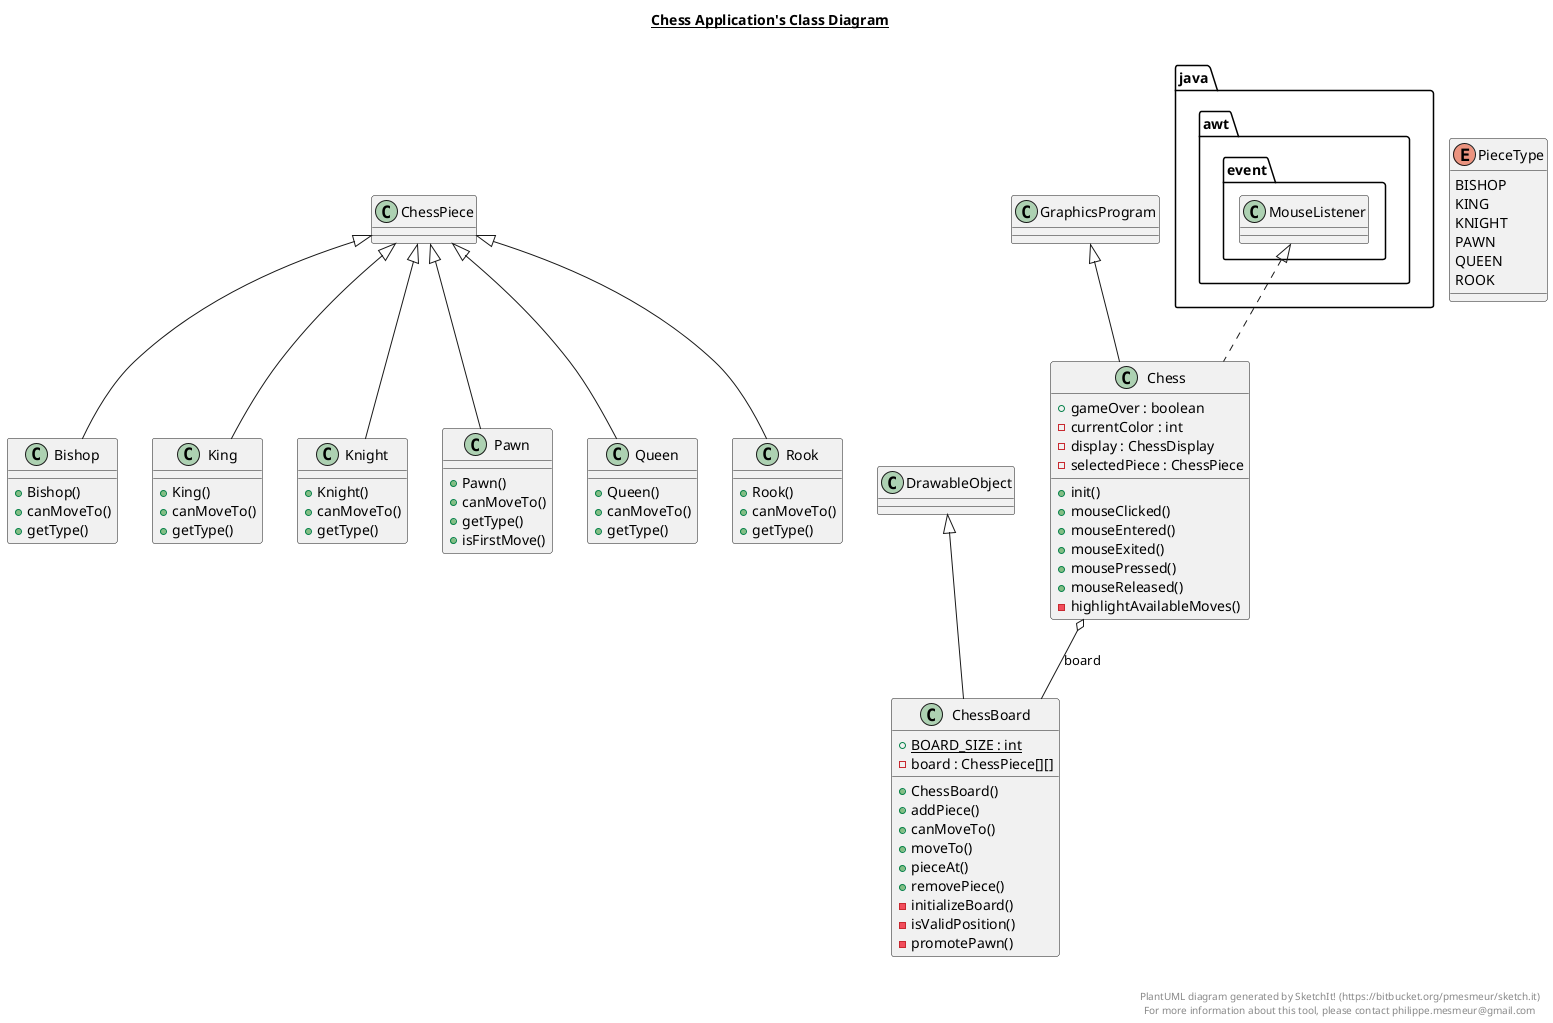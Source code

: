 @startuml

title __Chess Application's Class Diagram__\n

    class Bishop {
        + Bishop()
        + canMoveTo()
        + getType()
    }

    class Chess {
        + gameOver : boolean
        - currentColor : int
        - display : ChessDisplay
        - selectedPiece : ChessPiece
        + init()
        + mouseClicked()
        + mouseEntered()
        + mouseExited()
        + mousePressed()
        + mouseReleased()
        - highlightAvailableMoves()
  }

    class ChessBoard {
        {static} + BOARD_SIZE : int
        - board : ChessPiece[][]
        + ChessBoard()
        + addPiece()
        + canMoveTo()
        + moveTo()
        + pieceAt()
        + removePiece()
        - initializeBoard()
        - isValidPosition()
        - promotePawn()
    }


    class King {
        + King()
        + canMoveTo()
        + getType()
    }


    class Knight {
        + Knight()
        + canMoveTo()
        + getType()
    }


    class Pawn {
        + Pawn()
        + canMoveTo()
        + getType()
        + isFirstMove()
    }

  

    enum PieceType {
      BISHOP
      KING
      KNIGHT
      PAWN
      QUEEN
      ROOK
    }

    class Queen {
        + Queen()
        + canMoveTo()
        + getType()
    }
  

    class Rook {
        + Rook()
        + canMoveTo()
        + getType()
    }


  Bishop -up-|> ChessPiece
  Chess .up.|> java.awt.event.MouseListener
  Chess -up-|> GraphicsProgram
  Chess o-- ChessBoard : board
  ChessBoard -up-|> DrawableObject
  King -up-|> ChessPiece
  Knight -up-|> ChessPiece
  Pawn -up-|> ChessPiece
  Queen -up-|> ChessPiece
  Rook -up-|> ChessPiece


right footer


PlantUML diagram generated by SketchIt! (https://bitbucket.org/pmesmeur/sketch.it)
For more information about this tool, please contact philippe.mesmeur@gmail.com
endfooter

@enduml

